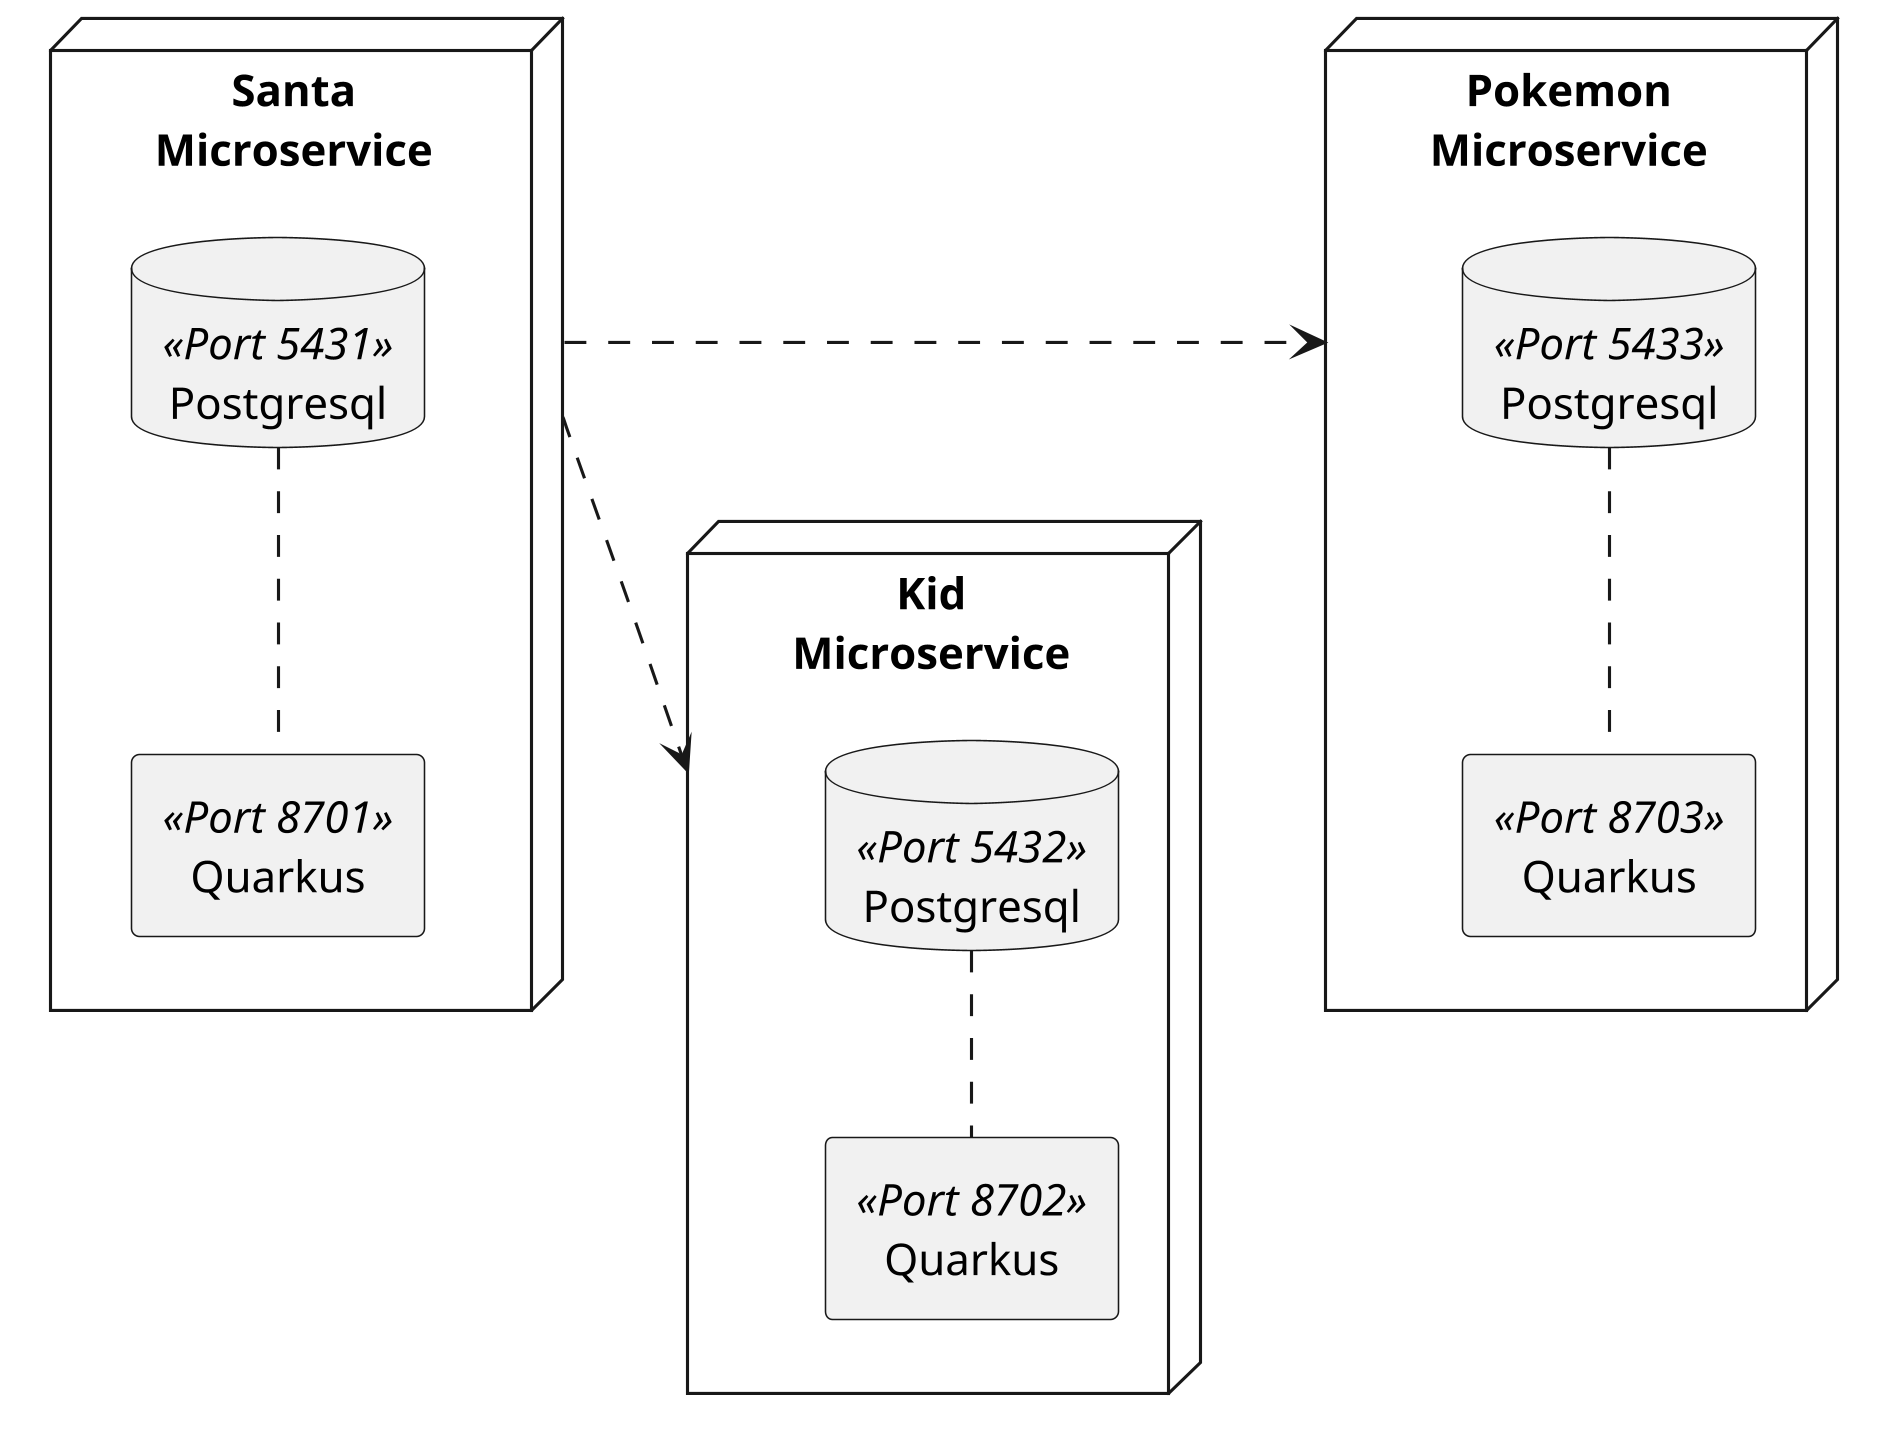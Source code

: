 @startuml
skinparam dpi 300
allow_mixing

node "Santa\nMicroservice" as santa {
    agent "Quarkus" as santaQuarkus <<Port 8701>>
    database "Postgresql" as santaPostgresql <<Port 5431>>
    santaPostgresql .. santaQuarkus
}

node "Kid\nMicroservice" as kids {
    agent "Quarkus" as kidsQuarkus <<Port 8702>>
    database "Postgresql" as bookPostgresql <<Port 5432>>
    bookPostgresql .. kidsQuarkus
}

node "Pokemon\nMicroservice" as pokemon {
    agent "Quarkus" as pokemonQuarkus <<Port 8703>>
    database "Postgresql" as pokemonPostgresql <<Port 5433>>
    pokemonPostgresql .. pokemonQuarkus
}

santa ..> kids
santa .> pokemon

@enduml

